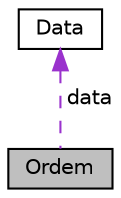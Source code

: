 digraph "Ordem"
{
  edge [fontname="Helvetica",fontsize="10",labelfontname="Helvetica",labelfontsize="10"];
  node [fontname="Helvetica",fontsize="10",shape=record];
  Node3 [label="Ordem",height=0.2,width=0.4,color="black", fillcolor="grey75", style="filled", fontcolor="black"];
  Node4 -> Node3 [dir="back",color="darkorchid3",fontsize="10",style="dashed",label=" data" ];
  Node4 [label="Data",height=0.2,width=0.4,color="black", fillcolor="white", style="filled",URL="$class_data.html",tooltip="A data. "];
}
